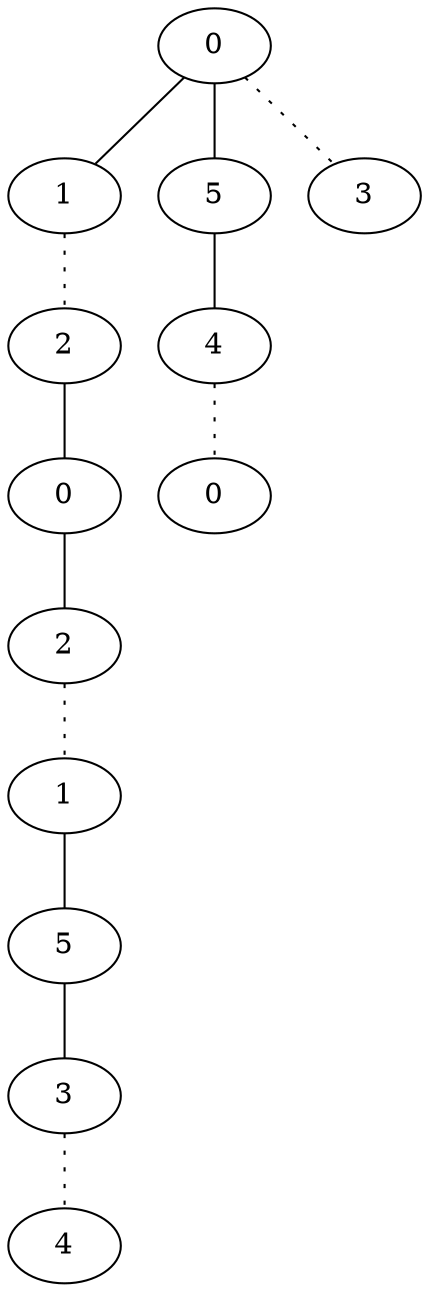 graph {
a0[label=0];
a1[label=1];
a2[label=2];
a3[label=0];
a4[label=2];
a5[label=1];
a6[label=5];
a7[label=3];
a8[label=4];
a9[label=5];
a10[label=4];
a11[label=0];
a12[label=3];
a0 -- a1;
a0 -- a9;
a0 -- a12 [style=dotted];
a1 -- a2 [style=dotted];
a2 -- a3;
a3 -- a4;
a4 -- a5 [style=dotted];
a5 -- a6;
a6 -- a7;
a7 -- a8 [style=dotted];
a9 -- a10;
a10 -- a11 [style=dotted];
}
